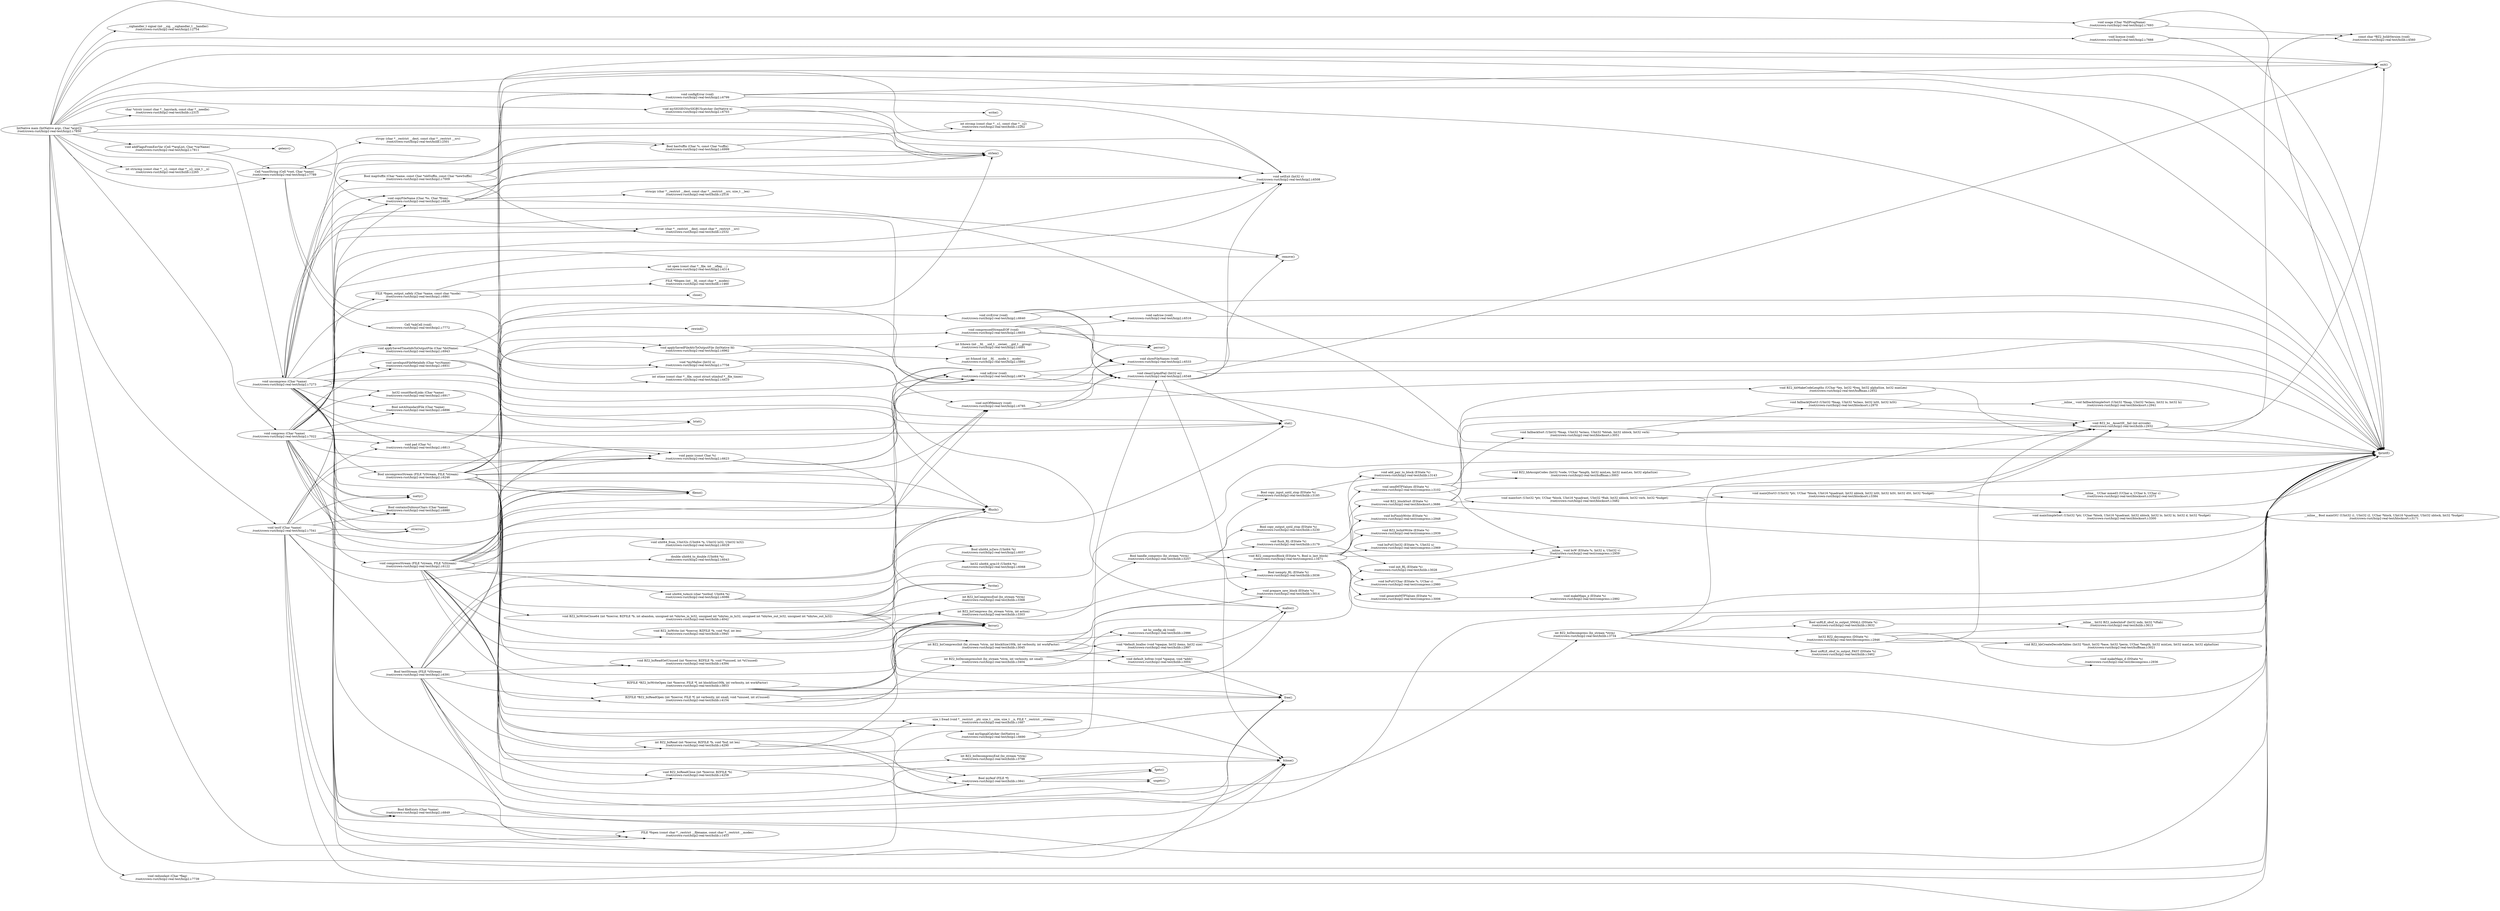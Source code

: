 digraph G {
rankdir="LR";
    main [label="IntNative main (IntNative argc, Char *argv[])
/root/crown-rust/bzip2-real-test/bzip2.i:7850"]
    main -> configError
    main -> signal
    main -> mySIGSEGVorSIGBUScatcher
    main -> copyFileName
    main -> addFlagsFromEnvVar
    main -> snocString
    main -> strcmp
    main -> strlen
    main -> strstr
    main -> license
    main -> usage
    main -> exit
    main -> fprintf
    main -> redundant
    main -> strncmp
    main -> mySignalCatcher
    main -> compress
    main -> uncompress
    main -> setExit
    main -> testf
    main -> free
    configError [label="void configError (void)
/root/crown-rust/bzip2-real-test/bzip2.i:6799"]
    configError -> fprintf
    configError -> setExit
    configError -> exit
    fprintf [label="fprintf()"]
    setExit [label="void setExit (Int32 v)
/root/crown-rust/bzip2-real-test/bzip2.i:6508"]
    exit [label="exit()"]
    signal [label="__sighandler_t signal (int __sig, __sighandler_t __handler)
/root/crown-rust/bzip2-real-test/bzip2.i:2754"]
    mySIGSEGVorSIGBUScatcher [label="void mySIGSEGVorSIGBUScatcher (IntNative n)
/root/crown-rust/bzip2-real-test/bzip2.i:6703"]
    mySIGSEGVorSIGBUScatcher -> write
    mySIGSEGVorSIGBUScatcher -> strlen
    mySIGSEGVorSIGBUScatcher -> setExit
    write [label="write()"]
    strlen [label="strlen()"]
    copyFileName [label="void copyFileName (Char *to, Char *from)
/root/crown-rust/bzip2-real-test/bzip2.i:6826"]
    copyFileName -> strlen
    copyFileName -> fprintf
    copyFileName -> setExit
    copyFileName -> exit
    copyFileName -> strncpy
    strncpy [label="strncpy (char *__restrict __dest, const char *__restrict __src, size_t __len)
/root/crown-rust/bzip2-real-test/bzlib.i:2516"]
    addFlagsFromEnvVar [label="void addFlagsFromEnvVar (Cell **argList, Char *varName)
/root/crown-rust/bzip2-real-test/bzip2.i:7811"]
    addFlagsFromEnvVar -> getenv
    addFlagsFromEnvVar -> snocString
    getenv [label="getenv()"]
    snocString [label="Cell *snocString (Cell *root, Char *name)
/root/crown-rust/bzip2-real-test/bzip2.i:7789"]
    snocString -> mkCell
    snocString -> myMalloc
    snocString -> strlen
    snocString -> strcpy
    snocString -> snocString
    mkCell [label="Cell *mkCell (void)
/root/crown-rust/bzip2-real-test/bzip2.i:7772"]
    mkCell -> myMalloc
    myMalloc [label="void *myMalloc (Int32 n)
/root/crown-rust/bzip2-real-test/bzip2.i:7758"]
    myMalloc -> malloc
    myMalloc -> outOfMemory
    malloc [label="malloc()"]
    outOfMemory [label="void outOfMemory (void)
/root/crown-rust/bzip2-real-test/bzip2.i:6785"]
    outOfMemory -> fprintf
    outOfMemory -> showFileNames
    outOfMemory -> cleanUpAndFail
    showFileNames [label="void showFileNames (void)
/root/crown-rust/bzip2-real-test/bzip2.i:6533"]
    showFileNames -> fprintf
    cleanUpAndFail [label="void cleanUpAndFail (Int32 ec)
/root/crown-rust/bzip2-real-test/bzip2.i:6548"]
    cleanUpAndFail -> stat
    cleanUpAndFail -> fprintf
    cleanUpAndFail -> fclose
    cleanUpAndFail -> remove
    cleanUpAndFail -> setExit
    cleanUpAndFail -> exit
    stat [label="stat()"]
    fclose [label="fclose()"]
    remove [label="remove()"]
    strcpy [label="strcpy (char *__restrict __dest, const char *__restrict __src)
/root/crown-rust/bzip2-real-test/bzlib.i:2501"]
    strcmp [label="int strcmp (const char *__s1, const char *__s2)
/root/crown-rust/bzip2-real-test/bzlib.i:2262"]
    strstr [label="char *strstr (const char *__haystack, const char *__needle)
/root/crown-rust/bzip2-real-test/bzlib.i:2315"]
    license [label="void license (void)
/root/crown-rust/bzip2-real-test/bzip2.i:7666"]
    license -> fprintf
    license -> BZ2_bzlibVersion
    BZ2_bzlibVersion [label="const char *BZ2_bzlibVersion (void)
/root/crown-rust/bzip2-real-test/bzlib.i:4560"]
    usage [label="void usage (Char *fullProgName)
/root/crown-rust/bzip2-real-test/bzip2.i:7693"]
    usage -> fprintf
    usage -> BZ2_bzlibVersion
    redundant [label="void redundant (Char *flag)
/root/crown-rust/bzip2-real-test/bzip2.i:7739"]
    redundant -> fprintf
    strncmp [label="int strncmp (const char *__s1, const char *__s2, size_t __n)
/root/crown-rust/bzip2-real-test/bzlib.i:2265"]
    mySignalCatcher [label="void mySignalCatcher (IntNative n)
/root/crown-rust/bzip2-real-test/bzip2.i:6690"]
    mySignalCatcher -> fprintf
    mySignalCatcher -> cleanUpAndFail
    compress [label="void compress (Char *name)
/root/crown-rust/bzip2-real-test/bzip2.i:7022"]
    compress -> panic
    compress -> copyFileName
    compress -> strcat
    compress -> containsDubiousChars
    compress -> fprintf
    compress -> setExit
    compress -> fileExists
    compress -> strerror
    compress -> hasSuffix
    compress -> stat
    compress -> notAStandardFile
    compress -> remove
    compress -> countHardLinks
    compress -> saveInputFileMetaInfo
    compress -> isatty
    compress -> fileno
    compress -> fopen
    compress -> fclose
    compress -> fopen_output_safely
    compress -> pad
    compress -> fflush
    compress -> compressStream
    compress -> applySavedTimeInfoToOutputFile
    compress -> ioError
    panic [label="void panic (const Char *s)
/root/crown-rust/bzip2-real-test/bzip2.i:6623"]
    panic -> fprintf
    panic -> showFileNames
    panic -> cleanUpAndFail
    strcat [label="strcat (char *__restrict __dest, const char *__restrict __src)
/root/crown-rust/bzip2-real-test/bzlib.i:2532"]
    containsDubiousChars [label="Bool containsDubiousChars (Char *name)
/root/crown-rust/bzip2-real-test/bzip2.i:6980"]
    fileExists [label="Bool fileExists (Char *name)
/root/crown-rust/bzip2-real-test/bzip2.i:6849"]
    fileExists -> fopen
    fileExists -> fclose
    fopen [label="FILE *fopen (const char *__restrict __filename, const char *__restrict __modes)
/root/crown-rust/bzip2-real-test/bzlib.i:1453"]
    strerror [label="strerror()"]
    hasSuffix [label="Bool hasSuffix (Char *s, const Char *suffix)
/root/crown-rust/bzip2-real-test/bzip2.i:6999"]
    hasSuffix -> strlen
    hasSuffix -> strcmp
    notAStandardFile [label="Bool notAStandardFile (Char *name)
/root/crown-rust/bzip2-real-test/bzip2.i:6896"]
    notAStandardFile -> lstat
    lstat [label="lstat()"]
    countHardLinks [label="Int32 countHardLinks (Char *name)
/root/crown-rust/bzip2-real-test/bzip2.i:6917"]
    countHardLinks -> lstat
    saveInputFileMetaInfo [label="void saveInputFileMetaInfo (Char *srcName)
/root/crown-rust/bzip2-real-test/bzip2.i:6931"]
    saveInputFileMetaInfo -> stat
    saveInputFileMetaInfo -> ioError
    ioError [label="void ioError (void)
/root/crown-rust/bzip2-real-test/bzip2.i:6674"]
    ioError -> fprintf
    ioError -> perror
    ioError -> showFileNames
    ioError -> cleanUpAndFail
    perror [label="perror()"]
    isatty [label="isatty()"]
    fileno [label="fileno()"]
    fopen_output_safely [label="FILE *fopen_output_safely (Char *name, const char *mode)
/root/crown-rust/bzip2-real-test/bzip2.i:6861"]
    fopen_output_safely -> open
    fopen_output_safely -> fdopen
    fopen_output_safely -> close
    open [label="int open (const char *__file, int __oflag, ...)
/root/crown-rust/bzip2-real-test/bzip2.i:4314"]
    fdopen [label="FILE *fdopen (int __fd, const char *__modes)
/root/crown-rust/bzip2-real-test/bzlib.i:1460"]
    close [label="close()"]
    pad [label="void pad (Char *s)
/root/crown-rust/bzip2-real-test/bzip2.i:6813"]
    pad -> strlen
    pad -> fprintf
    fflush [label="fflush()"]
    compressStream [label="void compressStream (FILE *stream, FILE *zStream)
/root/crown-rust/bzip2-real-test/bzip2.i:6122"]
    compressStream -> ferror
    compressStream -> BZ2_bzWriteOpen
    compressStream -> fprintf
    compressStream -> myfeof
    compressStream -> fread
    compressStream -> BZ2_bzWrite
    compressStream -> BZ2_bzWriteClose64
    compressStream -> fflush
    compressStream -> fileno
    compressStream -> applySavedFileAttrToOutputFile
    compressStream -> fclose
    compressStream -> uInt64_from_UInt32s
    compressStream -> uInt64_to_double
    compressStream -> uInt64_toAscii
    compressStream -> configError
    compressStream -> outOfMemory
    compressStream -> ioError
    compressStream -> panic
    ferror [label="ferror()"]
    BZ2_bzWriteOpen [label="BZFILE *BZ2_bzWriteOpen (int *bzerror, FILE *f, int blockSize100k, int verbosity, int workFactor)
/root/crown-rust/bzip2-real-test/bzlib.i:3853"]
    BZ2_bzWriteOpen -> ferror
    BZ2_bzWriteOpen -> malloc
    BZ2_bzWriteOpen -> BZ2_bzCompressInit
    BZ2_bzWriteOpen -> free
    BZ2_bzCompressInit [label="int BZ2_bzCompressInit (bz_stream *strm, int blockSize100k, int verbosity, int workFactor)
/root/crown-rust/bzip2-real-test/bzlib.i:3045"]
    BZ2_bzCompressInit -> bz_config_ok
    BZ2_bzCompressInit -> default_bzalloc
    BZ2_bzCompressInit -> default_bzfree
    BZ2_bzCompressInit -> init_RL
    BZ2_bzCompressInit -> prepare_new_block
    bz_config_ok [label="int bz_config_ok (void)
/root/crown-rust/bzip2-real-test/bzlib.i:2986"]
    default_bzalloc [label="void *default_bzalloc (void *opaque, Int32 items, Int32 size)
/root/crown-rust/bzip2-real-test/bzlib.i:2997"]
    default_bzalloc -> malloc
    default_bzfree [label="void default_bzfree (void *opaque, void *addr)
/root/crown-rust/bzip2-real-test/bzlib.i:3004"]
    default_bzfree -> free
    free [label="free()"]
    init_RL [label="void init_RL (EState *s)
/root/crown-rust/bzip2-real-test/bzlib.i:3028"]
    prepare_new_block [label="void prepare_new_block (EState *s)
/root/crown-rust/bzip2-real-test/bzlib.i:3014"]
    myfeof [label="Bool myfeof (FILE *f)
/root/crown-rust/bzip2-real-test/bzip2.i:6109"]
    myfeof -> fgetc
    myfeof -> ungetc
    fgetc [label="fgetc()"]
    ungetc [label="ungetc()"]
    fread [label="size_t fread (void *__restrict __ptr, size_t __size, size_t __n, FILE *__restrict __stream)
/root/crown-rust/bzip2-real-test/bzlib.i:1687"]
    BZ2_bzWrite [label="void BZ2_bzWrite (int *bzerror, BZFILE *b, void *buf, int len)
/root/crown-rust/bzip2-real-test/bzlib.i:3945"]
    BZ2_bzWrite -> ferror
    BZ2_bzWrite -> BZ2_bzCompress
    BZ2_bzWrite -> fwrite
    BZ2_bzCompress [label="int BZ2_bzCompress (bz_stream *strm, int action)
/root/crown-rust/bzip2-real-test/bzlib.i:3303"]
    BZ2_bzCompress -> handle_compress
    BZ2_bzCompress -> isempty_RL
    handle_compress [label="Bool handle_compress (bz_stream *strm)
/root/crown-rust/bzip2-real-test/bzlib.i:3257"]
    handle_compress -> copy_output_until_stop
    handle_compress -> isempty_RL
    handle_compress -> prepare_new_block
    handle_compress -> copy_input_until_stop
    handle_compress -> flush_RL
    handle_compress -> BZ2_compressBlock
    copy_output_until_stop [label="Bool copy_output_until_stop (EState *s)
/root/crown-rust/bzip2-real-test/bzlib.i:3230"]
    isempty_RL [label="Bool isempty_RL (EState *s)
/root/crown-rust/bzip2-real-test/bzlib.i:3036"]
    copy_input_until_stop [label="Bool copy_input_until_stop (EState *s)
/root/crown-rust/bzip2-real-test/bzlib.i:3185"]
    copy_input_until_stop -> add_pair_to_block
    add_pair_to_block [label="void add_pair_to_block (EState *s)
/root/crown-rust/bzip2-real-test/bzlib.i:3143"]
    flush_RL [label="void flush_RL (EState *s)
/root/crown-rust/bzip2-real-test/bzlib.i:3179"]
    flush_RL -> add_pair_to_block
    flush_RL -> init_RL
    BZ2_compressBlock [label="void BZ2_compressBlock (EState *s, Bool is_last_block)
/root/crown-rust/bzip2-real-test/compress.i:3471"]
    BZ2_compressBlock -> fprintf
    BZ2_compressBlock -> BZ2_blockSort
    BZ2_compressBlock -> BZ2_bsInitWrite
    BZ2_compressBlock -> bsPutUChar
    BZ2_compressBlock -> bsPutUInt32
    BZ2_compressBlock -> bsW
    BZ2_compressBlock -> generateMTFValues
    BZ2_compressBlock -> sendMTFValues
    BZ2_compressBlock -> bsFinishWrite
    BZ2_blockSort [label="void BZ2_blockSort (EState *s)
/root/crown-rust/bzip2-real-test/blocksort.i:3686"]
    BZ2_blockSort -> fallbackSort
    BZ2_blockSort -> mainSort
    BZ2_blockSort -> fprintf
    BZ2_blockSort -> BZ2_bz__AssertH__fail
    fallbackSort [label="void fallbackSort (UInt32 *fmap, UInt32 *eclass, UInt32 *bhtab, Int32 nblock, Int32 verb)
/root/crown-rust/bzip2-real-test/blocksort.i:3051"]
    fallbackSort -> fprintf
    fallbackSort -> fallbackQSort3
    fallbackSort -> BZ2_bz__AssertH__fail
    fallbackQSort3 [label="void fallbackQSort3 (UInt32 *fmap, UInt32 *eclass, Int32 loSt, Int32 hiSt)
/root/crown-rust/bzip2-real-test/blocksort.i:2970"]
    fallbackQSort3 -> BZ2_bz__AssertH__fail
    fallbackQSort3 -> fallbackSimpleSort
    BZ2_bz__AssertH__fail [label="void BZ2_bz__AssertH__fail (int errcode)
/root/crown-rust/bzip2-real-test/bzlib.i:2932"]
    BZ2_bz__AssertH__fail -> fprintf
    BZ2_bz__AssertH__fail -> BZ2_bzlibVersion
    BZ2_bz__AssertH__fail -> exit
    fallbackSimpleSort [label="__inline__ void fallbackSimpleSort (UInt32 *fmap, UInt32 *eclass, Int32 lo, Int32 hi)
/root/crown-rust/bzip2-real-test/blocksort.i:2941"]
    mainSort [label="void mainSort (UInt32 *ptr, UChar *block, UInt16 *quadrant, UInt32 *ftab, Int32 nblock, Int32 verb, Int32 *budget)
/root/crown-rust/bzip2-real-test/blocksort.i:3482"]
    mainSort -> fprintf
    mainSort -> mainQSort3
    mainSort -> BZ2_bz__AssertH__fail
    mainQSort3 [label="void mainQSort3 (UInt32 *ptr, UChar *block, UInt16 *quadrant, Int32 nblock, Int32 loSt, Int32 hiSt, Int32 dSt, Int32 *budget)
/root/crown-rust/bzip2-real-test/blocksort.i:3384"]
    mainQSort3 -> BZ2_bz__AssertH__fail
    mainQSort3 -> mainSimpleSort
    mainQSort3 -> mmed3
    mainSimpleSort [label="void mainSimpleSort (UInt32 *ptr, UChar *block, UInt16 *quadrant, Int32 nblock, Int32 lo, Int32 hi, Int32 d, Int32 *budget)
/root/crown-rust/bzip2-real-test/blocksort.i:3300"]
    mainSimpleSort -> mainGtU
    mainGtU [label="__inline__ Bool mainGtU (UInt32 i1, UInt32 i2, UChar *block, UInt16 *quadrant, UInt32 nblock, Int32 *budget)
/root/crown-rust/bzip2-real-test/blocksort.i:3171"]
    mmed3 [label="__inline__ UChar mmed3 (UChar a, UChar b, UChar c)
/root/crown-rust/bzip2-real-test/blocksort.i:3373"]
    BZ2_bsInitWrite [label="void BZ2_bsInitWrite (EState *s)
/root/crown-rust/bzip2-real-test/compress.i:2939"]
    bsPutUChar [label="void bsPutUChar (EState *s, UChar c)
/root/crown-rust/bzip2-real-test/compress.i:2980"]
    bsPutUChar -> bsW
    bsW [label="__inline__ void bsW (EState *s, Int32 n, UInt32 v)
/root/crown-rust/bzip2-real-test/compress.i:2959"]
    bsPutUInt32 [label="void bsPutUInt32 (EState *s, UInt32 u)
/root/crown-rust/bzip2-real-test/compress.i:2969"]
    bsPutUInt32 -> bsW
    generateMTFValues [label="void generateMTFValues (EState *s)
/root/crown-rust/bzip2-real-test/compress.i:3006"]
    generateMTFValues -> makeMaps_e
    makeMaps_e [label="void makeMaps_e (EState *s)
/root/crown-rust/bzip2-real-test/compress.i:2992"]
    sendMTFValues [label="void sendMTFValues (EState *s)
/root/crown-rust/bzip2-real-test/compress.i:3102"]
    sendMTFValues -> fprintf
    sendMTFValues -> BZ2_bz__AssertH__fail
    sendMTFValues -> BZ2_hbMakeCodeLengths
    sendMTFValues -> BZ2_hbAssignCodes
    sendMTFValues -> bsW
    BZ2_hbMakeCodeLengths [label="void BZ2_hbMakeCodeLengths (UChar *len, Int32 *freq, Int32 alphaSize, Int32 maxLen)
/root/crown-rust/bzip2-real-test/huffman.i:2932"]
    BZ2_hbMakeCodeLengths -> BZ2_bz__AssertH__fail
    BZ2_hbAssignCodes [label="void BZ2_hbAssignCodes (Int32 *code, UChar *length, Int32 minLen, Int32 maxLen, Int32 alphaSize)
/root/crown-rust/bzip2-real-test/huffman.i:3003"]
    bsFinishWrite [label="void bsFinishWrite (EState *s)
/root/crown-rust/bzip2-real-test/compress.i:2948"]
    fwrite [label="fwrite()"]
    BZ2_bzWriteClose64 [label="void BZ2_bzWriteClose64 (int *bzerror, BZFILE *b, int abandon, unsigned int *nbytes_in_lo32, unsigned int *nbytes_in_hi32, unsigned int *nbytes_out_lo32, unsigned int *nbytes_out_hi32)
/root/crown-rust/bzip2-real-test/bzlib.i:4042"]
    BZ2_bzWriteClose64 -> ferror
    BZ2_bzWriteClose64 -> BZ2_bzCompress
    BZ2_bzWriteClose64 -> fwrite
    BZ2_bzWriteClose64 -> fflush
    BZ2_bzWriteClose64 -> BZ2_bzCompressEnd
    BZ2_bzWriteClose64 -> free
    BZ2_bzCompressEnd [label="int BZ2_bzCompressEnd (bz_stream *strm)
/root/crown-rust/bzip2-real-test/bzlib.i:3368"]
    applySavedFileAttrToOutputFile [label="void applySavedFileAttrToOutputFile (IntNative fd)
/root/crown-rust/bzip2-real-test/bzip2.i:6962"]
    applySavedFileAttrToOutputFile -> fchmod
    applySavedFileAttrToOutputFile -> ioError
    applySavedFileAttrToOutputFile -> fchown
    fchmod [label="int fchmod (int __fd, __mode_t __mode)
/root/crown-rust/bzip2-real-test/bzip2.i:5892"]
    fchown [label="int fchown (int __fd, __uid_t __owner, __gid_t __group)
/root/crown-rust/bzip2-real-test/bzip2.i:4491"]
    uInt64_from_UInt32s [label="void uInt64_from_UInt32s (UInt64 *n, UInt32 lo32, UInt32 hi32)
/root/crown-rust/bzip2-real-test/bzip2.i:6029"]
    uInt64_to_double [label="double uInt64_to_double (UInt64 *n)
/root/crown-rust/bzip2-real-test/bzip2.i:6043"]
    uInt64_toAscii [label="void uInt64_toAscii (char *outbuf, UInt64 *n)
/root/crown-rust/bzip2-real-test/bzip2.i:6086"]
    uInt64_toAscii -> uInt64_qrm10
    uInt64_toAscii -> uInt64_isZero
    uInt64_qrm10 [label="Int32 uInt64_qrm10 (UInt64 *n)
/root/crown-rust/bzip2-real-test/bzip2.i:6068"]
    uInt64_isZero [label="Bool uInt64_isZero (UInt64 *n)
/root/crown-rust/bzip2-real-test/bzip2.i:6057"]
    applySavedTimeInfoToOutputFile [label="void applySavedTimeInfoToOutputFile (Char *dstName)
/root/crown-rust/bzip2-real-test/bzip2.i:6943"]
    applySavedTimeInfoToOutputFile -> utime
    applySavedTimeInfoToOutputFile -> ioError
    utime [label="int utime (const char *__file, const struct utimbuf *__file_times)
/root/crown-rust/bzip2-real-test/bzip2.i:4410"]
    uncompress [label="void uncompress (Char *name)
/root/crown-rust/bzip2-real-test/bzip2.i:7273"]
    uncompress -> panic
    uncompress -> copyFileName
    uncompress -> mapSuffix
    uncompress -> strcat
    uncompress -> containsDubiousChars
    uncompress -> fprintf
    uncompress -> setExit
    uncompress -> fileExists
    uncompress -> strerror
    uncompress -> stat
    uncompress -> notAStandardFile
    uncompress -> remove
    uncompress -> countHardLinks
    uncompress -> saveInputFileMetaInfo
    uncompress -> isatty
    uncompress -> fileno
    uncompress -> fopen
    uncompress -> fclose
    uncompress -> fopen_output_safely
    uncompress -> pad
    uncompress -> fflush
    uncompress -> uncompressStream
    uncompress -> applySavedTimeInfoToOutputFile
    uncompress -> ioError
    mapSuffix [label="Bool mapSuffix (Char *name, const Char *oldSuffix, const Char *newSuffix)
/root/crown-rust/bzip2-real-test/bzip2.i:7009"]
    mapSuffix -> hasSuffix
    mapSuffix -> strlen
    mapSuffix -> strcat
    uncompressStream [label="Bool uncompressStream (FILE *zStream, FILE *stream)
/root/crown-rust/bzip2-real-test/bzip2.i:6246"]
    uncompressStream -> ferror
    uncompressStream -> BZ2_bzReadOpen
    uncompressStream -> BZ2_bzRead
    uncompressStream -> fwrite
    uncompressStream -> BZ2_bzReadGetUnused
    uncompressStream -> panic
    uncompressStream -> BZ2_bzReadClose
    uncompressStream -> myfeof
    uncompressStream -> fileno
    uncompressStream -> applySavedFileAttrToOutputFile
    uncompressStream -> fclose
    uncompressStream -> fflush
    uncompressStream -> fprintf
    uncompressStream -> rewind
    uncompressStream -> fread
    uncompressStream -> configError
    uncompressStream -> ioError
    uncompressStream -> crcError
    uncompressStream -> outOfMemory
    uncompressStream -> compressedStreamEOF
    BZ2_bzReadOpen [label="BZFILE *BZ2_bzReadOpen (int *bzerror, FILE *f, int verbosity, int small, void *unused, int nUnused)
/root/crown-rust/bzip2-real-test/bzlib.i:4154"]
    BZ2_bzReadOpen -> ferror
    BZ2_bzReadOpen -> malloc
    BZ2_bzReadOpen -> BZ2_bzDecompressInit
    BZ2_bzReadOpen -> free
    BZ2_bzDecompressInit [label="int BZ2_bzDecompressInit (bz_stream *strm, int verbosity, int small)
/root/crown-rust/bzip2-real-test/bzlib.i:3404"]
    BZ2_bzDecompressInit -> bz_config_ok
    BZ2_bzDecompressInit -> default_bzalloc
    BZ2_bzDecompressInit -> default_bzfree
    BZ2_bzRead [label="int BZ2_bzRead (int *bzerror, BZFILE *b, void *buf, int len)
/root/crown-rust/bzip2-real-test/bzlib.i:4290"]
    BZ2_bzRead -> ferror
    BZ2_bzRead -> myfeof
    BZ2_bzRead -> fread
    BZ2_bzRead -> BZ2_bzDecompress
    myfeof [label="Bool myfeof (FILE *f)
/root/crown-rust/bzip2-real-test/bzlib.i:3841"]
    myfeof -> fgetc
    myfeof -> ungetc
    BZ2_bzDecompress [label="int BZ2_bzDecompress (bz_stream *strm)
/root/crown-rust/bzip2-real-test/bzlib.i:3734"]
    BZ2_bzDecompress -> unRLE_obuf_to_output_SMALL
    BZ2_bzDecompress -> unRLE_obuf_to_output_FAST
    BZ2_bzDecompress -> fprintf
    BZ2_bzDecompress -> BZ2_decompress
    BZ2_bzDecompress -> BZ2_bz__AssertH__fail
    unRLE_obuf_to_output_SMALL [label="Bool unRLE_obuf_to_output_SMALL (DState *s)
/root/crown-rust/bzip2-real-test/bzlib.i:3632"]
    unRLE_obuf_to_output_SMALL -> BZ2_indexIntoF
    BZ2_indexIntoF [label="__inline__ Int32 BZ2_indexIntoF (Int32 indx, Int32 *cftab)
/root/crown-rust/bzip2-real-test/bzlib.i:3613"]
    unRLE_obuf_to_output_FAST [label="Bool unRLE_obuf_to_output_FAST (DState *s)
/root/crown-rust/bzip2-real-test/bzlib.i:3462"]
    BZ2_decompress [label="Int32 BZ2_decompress (DState *s)
/root/crown-rust/bzip2-real-test/decompress.i:2946"]
    BZ2_decompress -> fprintf
    BZ2_decompress -> makeMaps_d
    BZ2_decompress -> BZ2_hbCreateDecodeTables
    BZ2_decompress -> BZ2_indexIntoF
    BZ2_decompress -> BZ2_bz__AssertH__fail
    makeMaps_d [label="void makeMaps_d (DState *s)
/root/crown-rust/bzip2-real-test/decompress.i:2936"]
    BZ2_hbCreateDecodeTables [label="void BZ2_hbCreateDecodeTables (Int32 *limit, Int32 *base, Int32 *perm, UChar *length, Int32 minLen, Int32 maxLen, Int32 alphaSize)
/root/crown-rust/bzip2-real-test/huffman.i:3021"]
    BZ2_bzReadGetUnused [label="void BZ2_bzReadGetUnused (int *bzerror, BZFILE *b, void **unused, int *nUnused)
/root/crown-rust/bzip2-real-test/bzlib.i:4394"]
    BZ2_bzReadClose [label="void BZ2_bzReadClose (int *bzerror, BZFILE *b)
/root/crown-rust/bzip2-real-test/bzlib.i:4258"]
    BZ2_bzReadClose -> BZ2_bzDecompressEnd
    BZ2_bzReadClose -> free
    BZ2_bzDecompressEnd [label="int BZ2_bzDecompressEnd (bz_stream *strm)
/root/crown-rust/bzip2-real-test/bzlib.i:3798"]
    rewind [label="rewind()"]
    crcError [label="void crcError (void)
/root/crown-rust/bzip2-real-test/bzip2.i:6640"]
    crcError -> fprintf
    crcError -> showFileNames
    crcError -> cadvise
    crcError -> cleanUpAndFail
    cadvise [label="void cadvise (void)
/root/crown-rust/bzip2-real-test/bzip2.i:6516"]
    cadvise -> fprintf
    compressedStreamEOF [label="void compressedStreamEOF (void)
/root/crown-rust/bzip2-real-test/bzip2.i:6655"]
    compressedStreamEOF -> fprintf
    compressedStreamEOF -> perror
    compressedStreamEOF -> showFileNames
    compressedStreamEOF -> cadvise
    compressedStreamEOF -> cleanUpAndFail
    testf [label="void testf (Char *name)
/root/crown-rust/bzip2-real-test/bzip2.i:7541"]
    testf -> panic
    testf -> copyFileName
    testf -> containsDubiousChars
    testf -> fprintf
    testf -> setExit
    testf -> fileExists
    testf -> strerror
    testf -> stat
    testf -> isatty
    testf -> fileno
    testf -> fopen
    testf -> pad
    testf -> fflush
    testf -> testStream
    testStream [label="Bool testStream (FILE *zStream)
/root/crown-rust/bzip2-real-test/bzip2.i:6391"]
    testStream -> ferror
    testStream -> BZ2_bzReadOpen
    testStream -> BZ2_bzRead
    testStream -> BZ2_bzReadGetUnused
    testStream -> panic
    testStream -> BZ2_bzReadClose
    testStream -> myfeof
    testStream -> fclose
    testStream -> fprintf
    testStream -> configError
    testStream -> ioError
    testStream -> outOfMemory
}
